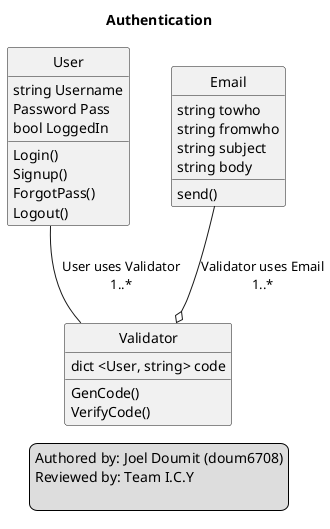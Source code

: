 @startuml
hide circle

title Authentication

class User {
Login()
Signup()
ForgotPass()
Logout()
string Username
Password Pass
bool LoggedIn
}

class Email {
string towho
string fromwho
string subject
string body
send()
}

class Validator {
dict <User, string> code
GenCode()
VerifyCode()
}

Email --o Validator : Validator uses Email\n1..*

User -- Validator : User uses Validator\n1..*

legend center
Authored by: Joel Doumit (doum6708)
Reviewed by: Team I.C.Y

endlegend
@enduml
